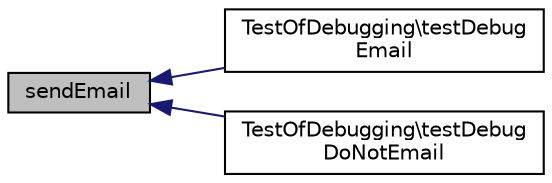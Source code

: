 digraph "sendEmail"
{
  edge [fontname="Helvetica",fontsize="10",labelfontname="Helvetica",labelfontsize="10"];
  node [fontname="Helvetica",fontsize="10",shape=record];
  rankdir="LR";
  Node1 [label="sendEmail",height=0.2,width=0.4,color="black", fillcolor="grey75", style="filled" fontcolor="black"];
  Node1 -> Node2 [dir="back",color="midnightblue",fontsize="10",style="solid",fontname="Helvetica"];
  Node2 [label="TestOfDebugging\\testDebug\lEmail",height=0.2,width=0.4,color="black", fillcolor="white", style="filled",URL="$class_test_of_debugging.html#a20a2b7c298ff881e54ad972b2b74ed08"];
  Node1 -> Node3 [dir="back",color="midnightblue",fontsize="10",style="solid",fontname="Helvetica"];
  Node3 [label="TestOfDebugging\\testDebug\lDoNotEmail",height=0.2,width=0.4,color="black", fillcolor="white", style="filled",URL="$class_test_of_debugging.html#a37d71ae3f45a3348027169f933e3a276"];
}
